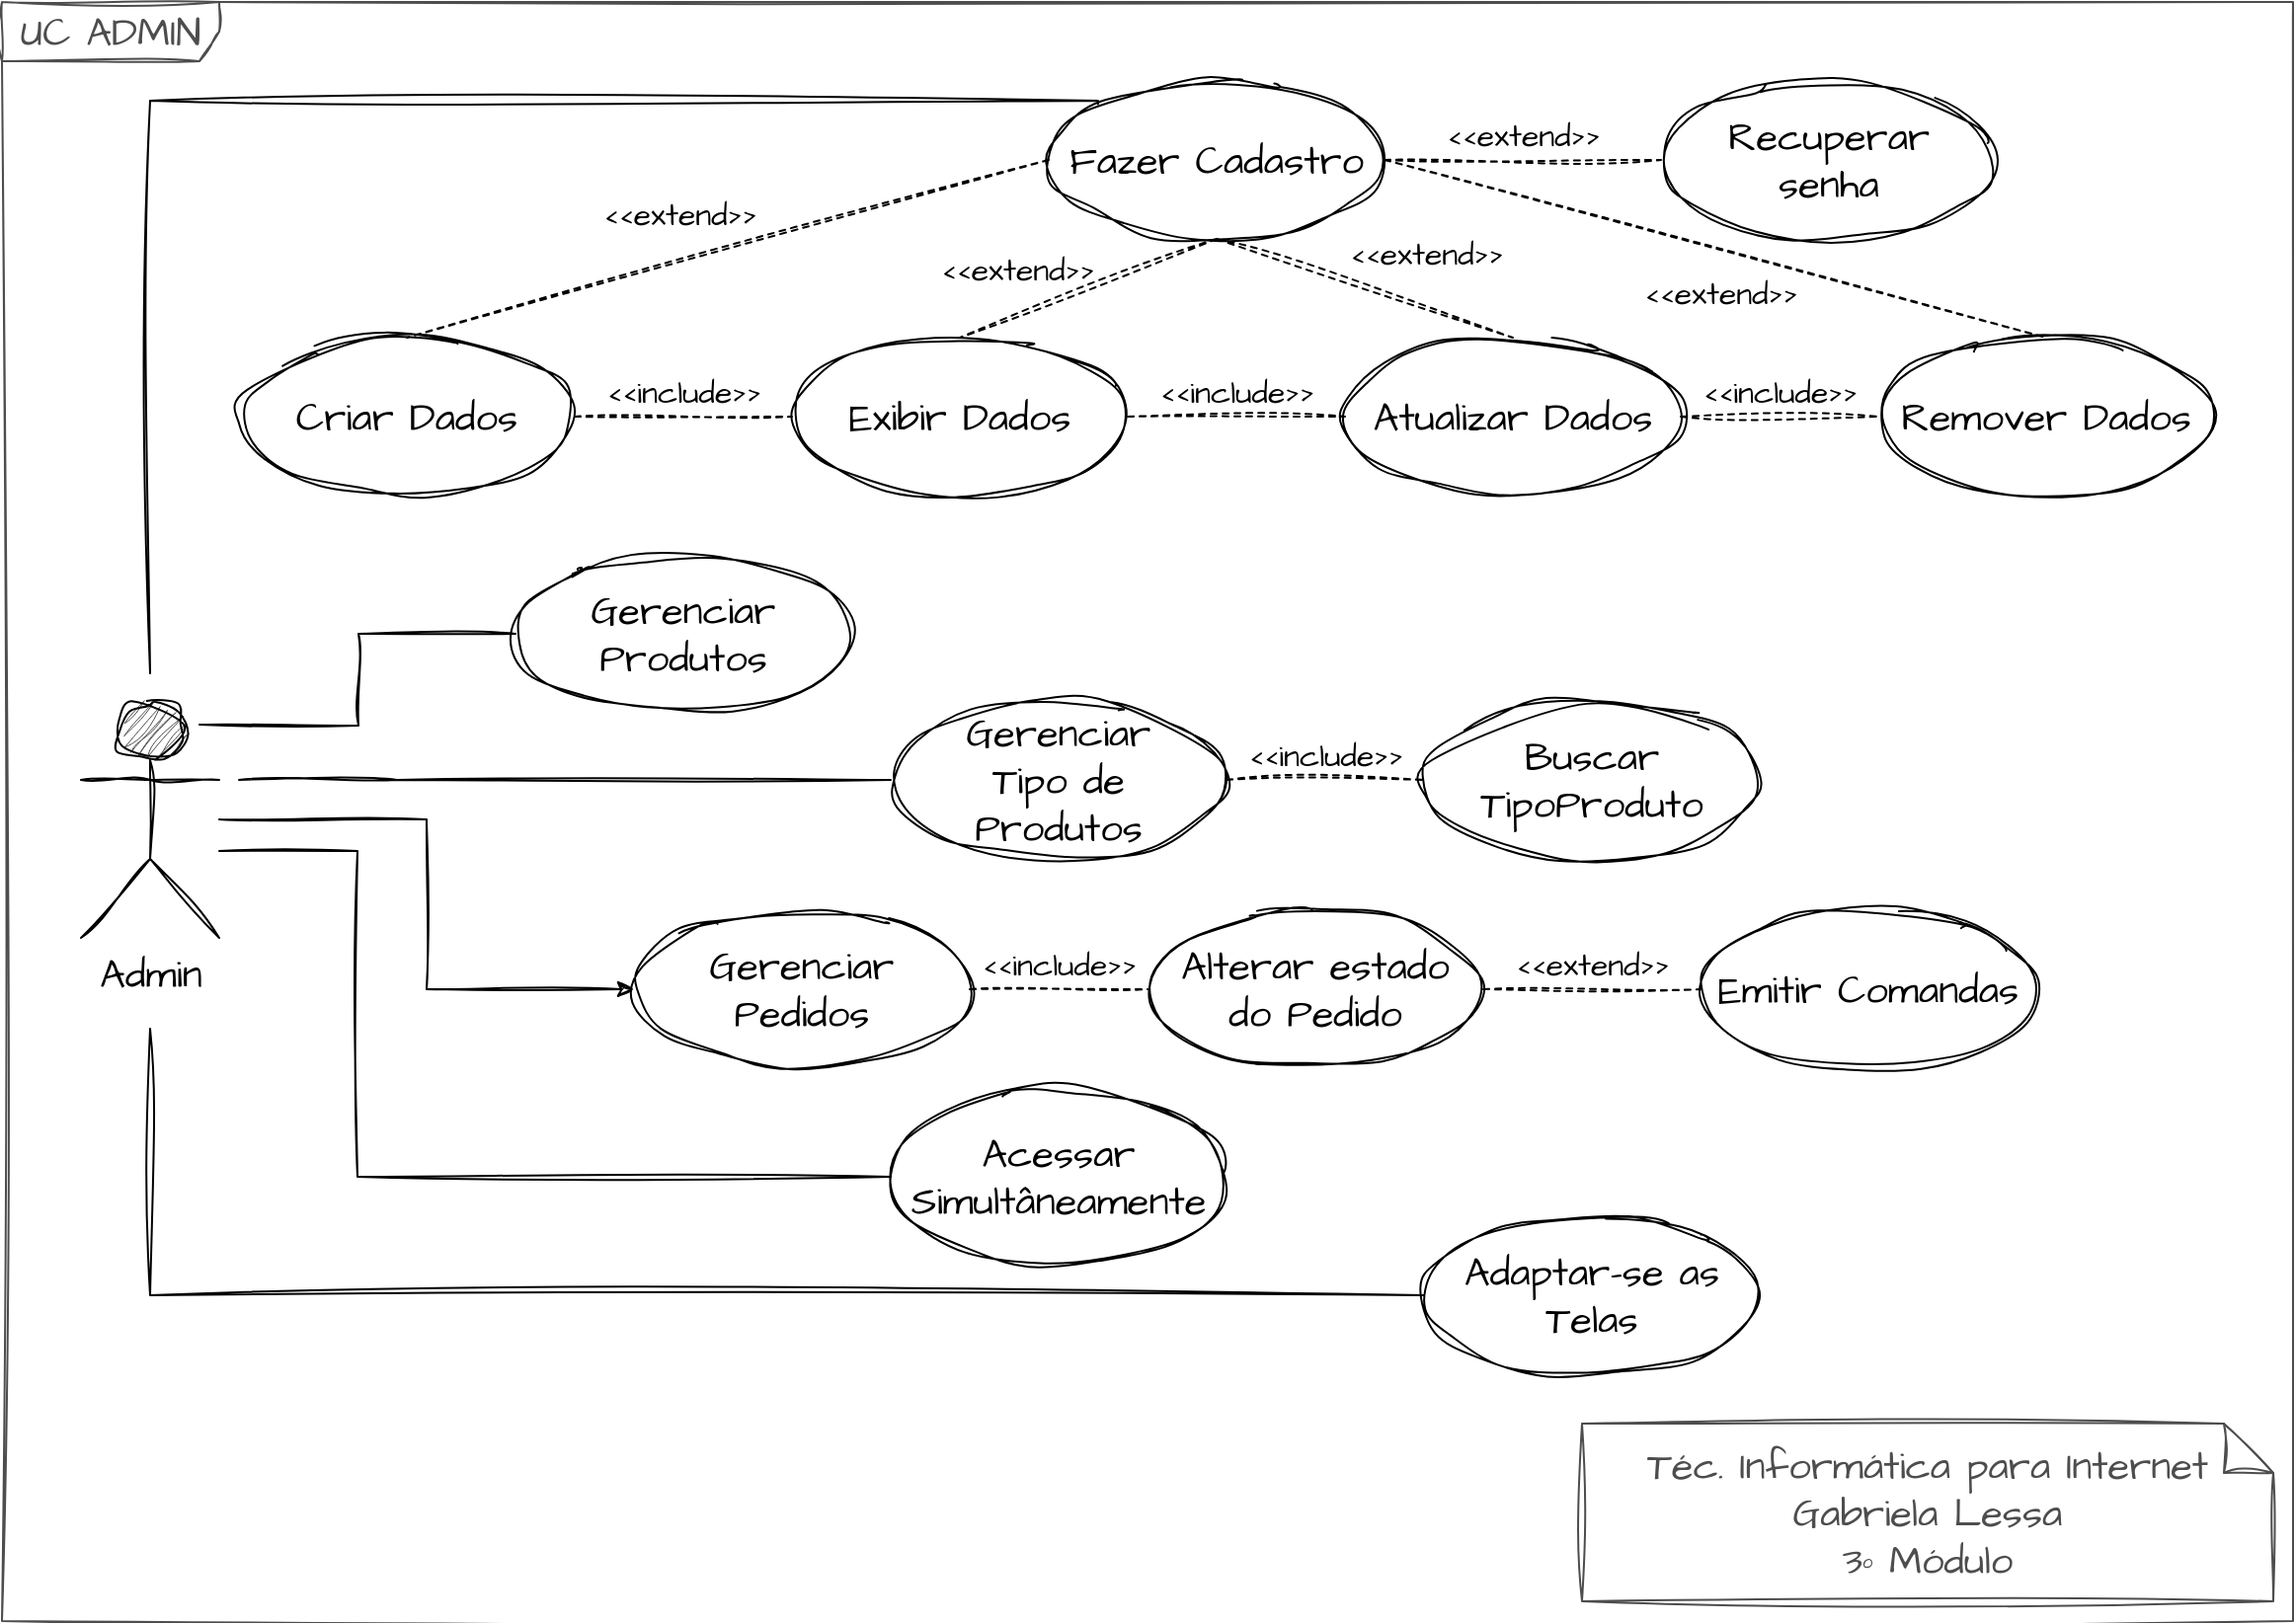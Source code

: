 <mxfile version="21.5.0" type="github">
  <diagram name="Página-1" id="oaLF5jLpRGnT7tSJAdiF">
    <mxGraphModel dx="1434" dy="788" grid="1" gridSize="10" guides="1" tooltips="1" connect="1" arrows="1" fold="1" page="1" pageScale="1" pageWidth="1169" pageHeight="827" math="0" shadow="0">
      <root>
        <mxCell id="0" />
        <mxCell id="1" parent="0" />
        <mxCell id="Gfg9nV2irQwumm-8BDyB-47" value="UC ADMIN" style="shape=umlFrame;whiteSpace=wrap;html=1;pointerEvents=0;hachureGap=4;fontFamily=Architects Daughter;fontSource=https%3A%2F%2Ffonts.googleapis.com%2Fcss%3Ffamily%3DArchitects%2BDaughter;fontSize=20;width=110;height=30;strokeColor=#4D4D4D;fontColor=#4D4D4D;rounded=0;sketch=1;curveFitting=1;jiggle=2;" parent="1" vertex="1">
          <mxGeometry width="1160" height="820" as="geometry" />
        </mxCell>
        <mxCell id="Gfg9nV2irQwumm-8BDyB-28" style="edgeStyle=orthogonalEdgeStyle;hachureGap=4;orthogonalLoop=1;jettySize=auto;html=1;entryX=0;entryY=0.5;entryDx=0;entryDy=0;fontFamily=Architects Daughter;fontSource=https%3A%2F%2Ffonts.googleapis.com%2Fcss%3Ffamily%3DArchitects%2BDaughter;fontSize=16;rounded=0;endArrow=none;endFill=0;sketch=1;curveFitting=1;jiggle=2;" parent="1" target="Gfg9nV2irQwumm-8BDyB-4" edge="1">
          <mxGeometry relative="1" as="geometry">
            <mxPoint x="100" y="366" as="sourcePoint" />
          </mxGeometry>
        </mxCell>
        <mxCell id="Gfg9nV2irQwumm-8BDyB-36" style="edgeStyle=orthogonalEdgeStyle;hachureGap=4;orthogonalLoop=1;jettySize=auto;html=1;entryX=0;entryY=0.5;entryDx=0;entryDy=0;fontFamily=Architects Daughter;fontSource=https%3A%2F%2Ffonts.googleapis.com%2Fcss%3Ffamily%3DArchitects%2BDaughter;fontSize=16;endArrow=none;endFill=0;rounded=0;sketch=1;curveFitting=1;jiggle=2;" parent="1" target="Gfg9nV2irQwumm-8BDyB-5" edge="1">
          <mxGeometry relative="1" as="geometry">
            <mxPoint x="120" y="394" as="sourcePoint" />
            <Array as="points">
              <mxPoint x="200" y="394" />
              <mxPoint x="200" y="394" />
            </Array>
          </mxGeometry>
        </mxCell>
        <mxCell id="Gfg9nV2irQwumm-8BDyB-37" style="edgeStyle=orthogonalEdgeStyle;hachureGap=4;orthogonalLoop=1;jettySize=auto;html=1;entryX=0;entryY=0.5;entryDx=0;entryDy=0;fontFamily=Architects Daughter;fontSource=https%3A%2F%2Ffonts.googleapis.com%2Fcss%3Ffamily%3DArchitects%2BDaughter;fontSize=16;rounded=0;sketch=1;curveFitting=1;jiggle=2;" parent="1" source="L0_0jlxHTg8-q-Jsbypg-2" target="Gfg9nV2irQwumm-8BDyB-12" edge="1">
          <mxGeometry relative="1" as="geometry" />
        </mxCell>
        <mxCell id="Gfg9nV2irQwumm-8BDyB-38" style="edgeStyle=orthogonalEdgeStyle;hachureGap=4;orthogonalLoop=1;jettySize=auto;html=1;entryX=0;entryY=0;entryDx=0;entryDy=0;fontFamily=Architects Daughter;fontSource=https%3A%2F%2Ffonts.googleapis.com%2Fcss%3Ffamily%3DArchitects%2BDaughter;fontSize=16;endArrow=none;endFill=0;rounded=0;sketch=1;curveFitting=1;jiggle=2;" parent="1" target="Gfg9nV2irQwumm-8BDyB-7" edge="1">
          <mxGeometry relative="1" as="geometry">
            <mxPoint x="75" y="340" as="sourcePoint" />
            <Array as="points">
              <mxPoint x="75" y="50" />
              <mxPoint x="555" y="50" />
            </Array>
          </mxGeometry>
        </mxCell>
        <mxCell id="Gfg9nV2irQwumm-8BDyB-45" style="edgeStyle=orthogonalEdgeStyle;hachureGap=4;orthogonalLoop=1;jettySize=auto;html=1;entryX=0;entryY=0.5;entryDx=0;entryDy=0;fontFamily=Architects Daughter;fontSource=https%3A%2F%2Ffonts.googleapis.com%2Fcss%3Ffamily%3DArchitects%2BDaughter;fontSize=16;endArrow=none;endFill=0;rounded=0;sketch=1;curveFitting=1;jiggle=2;" parent="1" source="L0_0jlxHTg8-q-Jsbypg-2" target="Gfg9nV2irQwumm-8BDyB-17" edge="1">
          <mxGeometry relative="1" as="geometry">
            <Array as="points">
              <mxPoint x="180" y="430" />
              <mxPoint x="180" y="595" />
            </Array>
          </mxGeometry>
        </mxCell>
        <mxCell id="Gfg9nV2irQwumm-8BDyB-46" style="edgeStyle=orthogonalEdgeStyle;hachureGap=4;orthogonalLoop=1;jettySize=auto;html=1;entryX=0;entryY=0.5;entryDx=0;entryDy=0;fontFamily=Architects Daughter;fontSource=https%3A%2F%2Ffonts.googleapis.com%2Fcss%3Ffamily%3DArchitects%2BDaughter;fontSize=16;endArrow=none;endFill=0;rounded=0;sketch=1;curveFitting=1;jiggle=2;" parent="1" target="Gfg9nV2irQwumm-8BDyB-18" edge="1">
          <mxGeometry relative="1" as="geometry">
            <mxPoint x="75" y="520" as="sourcePoint" />
            <Array as="points">
              <mxPoint x="75" y="655" />
            </Array>
          </mxGeometry>
        </mxCell>
        <mxCell id="L0_0jlxHTg8-q-Jsbypg-2" value="Admin" style="shape=umlActor;verticalLabelPosition=bottom;verticalAlign=top;html=1;hachureGap=4;fontFamily=Architects Daughter;fontSource=https%3A%2F%2Ffonts.googleapis.com%2Fcss%3Ffamily%3DArchitects%2BDaughter;fontSize=20;rounded=0;fillStyle=hatch;fillColor=#4D4D4D;sketch=1;curveFitting=1;jiggle=2;" parent="1" vertex="1">
          <mxGeometry x="40" y="354" width="70" height="120" as="geometry" />
        </mxCell>
        <mxCell id="Gfg9nV2irQwumm-8BDyB-2" value="&lt;div style=&quot;border-color: var(--border-color);&quot;&gt;Téc. Informática para Internet&lt;/div&gt;&lt;div style=&quot;border-color: var(--border-color);&quot;&gt;&lt;span style=&quot;border-color: var(--border-color); background-color: initial;&quot;&gt;Gabriela Lessa&lt;/span&gt;&lt;/div&gt;&lt;div style=&quot;border-color: var(--border-color);&quot;&gt;&lt;span style=&quot;border-color: var(--border-color); background-color: initial;&quot;&gt;3º Módulo&lt;/span&gt;&lt;/div&gt;" style="shape=note2;boundedLbl=1;whiteSpace=wrap;html=1;size=25;verticalAlign=middle;align=center;hachureGap=4;fontFamily=Architects Daughter;fontSource=https%3A%2F%2Ffonts.googleapis.com%2Fcss%3Ffamily%3DArchitects%2BDaughter;fontSize=20;fillColor=none;rounded=0;fontColor=#4D4D4D;strokeColor=#4D4D4D;sketch=1;curveFitting=1;jiggle=2;" parent="1" vertex="1">
          <mxGeometry x="800" y="720" width="350" height="90" as="geometry" />
        </mxCell>
        <mxCell id="Gfg9nV2irQwumm-8BDyB-4" value="Gerenciar&lt;br&gt;Produtos" style="ellipse;whiteSpace=wrap;html=1;hachureGap=4;fontFamily=Architects Daughter;fontSource=https%3A%2F%2Ffonts.googleapis.com%2Fcss%3Ffamily%3DArchitects%2BDaughter;fontSize=20;fillColor=none;rounded=0;sketch=1;curveFitting=1;jiggle=2;" parent="1" vertex="1">
          <mxGeometry x="260" y="280" width="170" height="80" as="geometry" />
        </mxCell>
        <mxCell id="Gfg9nV2irQwumm-8BDyB-5" value="Gerenciar&lt;br&gt;Tipo de&lt;br&gt;Produtos" style="ellipse;whiteSpace=wrap;html=1;hachureGap=4;fontFamily=Architects Daughter;fontSource=https%3A%2F%2Ffonts.googleapis.com%2Fcss%3Ffamily%3DArchitects%2BDaughter;fontSize=20;fillColor=none;rounded=0;sketch=1;curveFitting=1;jiggle=2;" parent="1" vertex="1">
          <mxGeometry x="450" y="354" width="170" height="80" as="geometry" />
        </mxCell>
        <mxCell id="Gfg9nV2irQwumm-8BDyB-7" value="Fazer Cadastro" style="ellipse;whiteSpace=wrap;html=1;hachureGap=4;fontFamily=Architects Daughter;fontSource=https%3A%2F%2Ffonts.googleapis.com%2Fcss%3Ffamily%3DArchitects%2BDaughter;fontSize=20;fillColor=none;rounded=0;sketch=1;curveFitting=1;jiggle=2;" parent="1" vertex="1">
          <mxGeometry x="530" y="40" width="170" height="80" as="geometry" />
        </mxCell>
        <mxCell id="Gfg9nV2irQwumm-8BDyB-8" value="Criar Dados" style="ellipse;whiteSpace=wrap;html=1;hachureGap=4;fontFamily=Architects Daughter;fontSource=https%3A%2F%2Ffonts.googleapis.com%2Fcss%3Ffamily%3DArchitects%2BDaughter;fontSize=20;fillColor=none;rounded=0;sketch=1;curveFitting=1;jiggle=2;" parent="1" vertex="1">
          <mxGeometry x="120" y="170" width="170" height="80" as="geometry" />
        </mxCell>
        <mxCell id="Gfg9nV2irQwumm-8BDyB-9" value="Exibir Dados" style="ellipse;whiteSpace=wrap;html=1;hachureGap=4;fontFamily=Architects Daughter;fontSource=https%3A%2F%2Ffonts.googleapis.com%2Fcss%3Ffamily%3DArchitects%2BDaughter;fontSize=20;fillColor=none;rounded=0;sketch=1;curveFitting=1;jiggle=2;" parent="1" vertex="1">
          <mxGeometry x="400" y="170" width="170" height="80" as="geometry" />
        </mxCell>
        <mxCell id="Gfg9nV2irQwumm-8BDyB-10" value="Atualizar Dados" style="ellipse;whiteSpace=wrap;html=1;hachureGap=4;fontFamily=Architects Daughter;fontSource=https%3A%2F%2Ffonts.googleapis.com%2Fcss%3Ffamily%3DArchitects%2BDaughter;fontSize=20;fillColor=none;rounded=0;sketch=1;curveFitting=1;jiggle=2;" parent="1" vertex="1">
          <mxGeometry x="680" y="170" width="170" height="80" as="geometry" />
        </mxCell>
        <mxCell id="Gfg9nV2irQwumm-8BDyB-11" value="Remover Dados" style="ellipse;whiteSpace=wrap;html=1;hachureGap=4;fontFamily=Architects Daughter;fontSource=https%3A%2F%2Ffonts.googleapis.com%2Fcss%3Ffamily%3DArchitects%2BDaughter;fontSize=20;fillColor=none;rounded=0;sketch=1;curveFitting=1;jiggle=2;" parent="1" vertex="1">
          <mxGeometry x="950" y="170" width="170" height="80" as="geometry" />
        </mxCell>
        <mxCell id="Gfg9nV2irQwumm-8BDyB-12" value="Gerenciar&lt;br&gt;Pedidos" style="ellipse;whiteSpace=wrap;html=1;hachureGap=4;fontFamily=Architects Daughter;fontSource=https%3A%2F%2Ffonts.googleapis.com%2Fcss%3Ffamily%3DArchitects%2BDaughter;fontSize=20;fillColor=none;rounded=0;sketch=1;curveFitting=1;jiggle=2;" parent="1" vertex="1">
          <mxGeometry x="320" y="460" width="170" height="80" as="geometry" />
        </mxCell>
        <mxCell id="Gfg9nV2irQwumm-8BDyB-13" value="Recuperar &lt;br&gt;senha" style="ellipse;whiteSpace=wrap;html=1;hachureGap=4;fontFamily=Architects Daughter;fontSource=https%3A%2F%2Ffonts.googleapis.com%2Fcss%3Ffamily%3DArchitects%2BDaughter;fontSize=20;fillColor=none;rounded=0;sketch=1;curveFitting=1;jiggle=2;" parent="1" vertex="1">
          <mxGeometry x="840" y="40" width="170" height="80" as="geometry" />
        </mxCell>
        <mxCell id="Gfg9nV2irQwumm-8BDyB-14" value="Emitir Comandas" style="ellipse;whiteSpace=wrap;html=1;hachureGap=4;fontFamily=Architects Daughter;fontSource=https%3A%2F%2Ffonts.googleapis.com%2Fcss%3Ffamily%3DArchitects%2BDaughter;fontSize=20;fillColor=none;rounded=0;sketch=1;curveFitting=1;jiggle=2;" parent="1" vertex="1">
          <mxGeometry x="860" y="460" width="170" height="80" as="geometry" />
        </mxCell>
        <mxCell id="Gfg9nV2irQwumm-8BDyB-15" value="Alterar estado&lt;br&gt;do Pedido" style="ellipse;whiteSpace=wrap;html=1;hachureGap=4;fontFamily=Architects Daughter;fontSource=https%3A%2F%2Ffonts.googleapis.com%2Fcss%3Ffamily%3DArchitects%2BDaughter;fontSize=20;fillColor=none;rounded=0;sketch=1;curveFitting=1;jiggle=2;" parent="1" vertex="1">
          <mxGeometry x="580" y="460" width="170" height="80" as="geometry" />
        </mxCell>
        <mxCell id="Gfg9nV2irQwumm-8BDyB-16" value="Buscar TipoProduto" style="ellipse;whiteSpace=wrap;html=1;hachureGap=4;fontFamily=Architects Daughter;fontSource=https%3A%2F%2Ffonts.googleapis.com%2Fcss%3Ffamily%3DArchitects%2BDaughter;fontSize=20;fillColor=none;rounded=0;sketch=1;curveFitting=1;jiggle=2;" parent="1" vertex="1">
          <mxGeometry x="720" y="354" width="170" height="80" as="geometry" />
        </mxCell>
        <mxCell id="Gfg9nV2irQwumm-8BDyB-17" value="Acessar Simultâneamente" style="ellipse;whiteSpace=wrap;html=1;hachureGap=4;fontFamily=Architects Daughter;fontSource=https%3A%2F%2Ffonts.googleapis.com%2Fcss%3Ffamily%3DArchitects%2BDaughter;fontSize=20;fillColor=none;rounded=0;sketch=1;curveFitting=1;jiggle=2;" parent="1" vertex="1">
          <mxGeometry x="450" y="550" width="170" height="90" as="geometry" />
        </mxCell>
        <mxCell id="Gfg9nV2irQwumm-8BDyB-18" value="Adaptar-se as Telas" style="ellipse;whiteSpace=wrap;html=1;hachureGap=4;fontFamily=Architects Daughter;fontSource=https%3A%2F%2Ffonts.googleapis.com%2Fcss%3Ffamily%3DArchitects%2BDaughter;fontSize=20;fillColor=none;rounded=0;sketch=1;curveFitting=1;jiggle=2;" parent="1" vertex="1">
          <mxGeometry x="720" y="615" width="170" height="80" as="geometry" />
        </mxCell>
        <mxCell id="Gfg9nV2irQwumm-8BDyB-19" value="&amp;lt;&amp;lt;include&amp;gt;&amp;gt;" style="html=1;verticalAlign=bottom;labelBackgroundColor=none;endArrow=none;endFill=0;dashed=1;hachureGap=4;fontFamily=Architects Daughter;fontSource=https%3A%2F%2Ffonts.googleapis.com%2Fcss%3Ffamily%3DArchitects%2BDaughter;fontSize=16;rounded=0;exitX=1;exitY=0.5;exitDx=0;exitDy=0;entryX=0;entryY=0.5;entryDx=0;entryDy=0;sketch=1;curveFitting=1;jiggle=2;" parent="1" source="Gfg9nV2irQwumm-8BDyB-8" target="Gfg9nV2irQwumm-8BDyB-9" edge="1">
          <mxGeometry width="160" relative="1" as="geometry">
            <mxPoint x="405" y="280" as="sourcePoint" />
            <mxPoint x="565" y="280" as="targetPoint" />
          </mxGeometry>
        </mxCell>
        <mxCell id="Gfg9nV2irQwumm-8BDyB-20" value="&amp;lt;&amp;lt;include&amp;gt;&amp;gt;" style="html=1;verticalAlign=bottom;labelBackgroundColor=none;endArrow=none;endFill=0;dashed=1;hachureGap=4;fontFamily=Architects Daughter;fontSource=https%3A%2F%2Ffonts.googleapis.com%2Fcss%3Ffamily%3DArchitects%2BDaughter;fontSize=16;rounded=0;exitX=1;exitY=0.5;exitDx=0;exitDy=0;entryX=0;entryY=0.5;entryDx=0;entryDy=0;sketch=1;curveFitting=1;jiggle=2;" parent="1" source="Gfg9nV2irQwumm-8BDyB-9" target="Gfg9nV2irQwumm-8BDyB-10" edge="1">
          <mxGeometry x="-0.006" width="160" relative="1" as="geometry">
            <mxPoint x="595" y="290" as="sourcePoint" />
            <mxPoint x="755" y="290" as="targetPoint" />
            <mxPoint as="offset" />
          </mxGeometry>
        </mxCell>
        <mxCell id="Gfg9nV2irQwumm-8BDyB-21" value="&amp;lt;&amp;lt;include&amp;gt;&amp;gt;" style="html=1;verticalAlign=bottom;labelBackgroundColor=none;endArrow=none;endFill=0;dashed=1;hachureGap=4;fontFamily=Architects Daughter;fontSource=https%3A%2F%2Ffonts.googleapis.com%2Fcss%3Ffamily%3DArchitects%2BDaughter;fontSize=16;rounded=0;exitX=1;exitY=0.5;exitDx=0;exitDy=0;entryX=0;entryY=0.5;entryDx=0;entryDy=0;sketch=1;curveFitting=1;jiggle=2;" parent="1" source="Gfg9nV2irQwumm-8BDyB-10" target="Gfg9nV2irQwumm-8BDyB-11" edge="1">
          <mxGeometry width="160" relative="1" as="geometry">
            <mxPoint x="840" y="280" as="sourcePoint" />
            <mxPoint x="1000" y="280" as="targetPoint" />
          </mxGeometry>
        </mxCell>
        <mxCell id="Gfg9nV2irQwumm-8BDyB-22" value="&amp;lt;&amp;lt;extend&amp;gt;&amp;gt;" style="html=1;verticalAlign=bottom;labelBackgroundColor=none;endArrow=none;endFill=0;dashed=1;hachureGap=4;fontFamily=Architects Daughter;fontSource=https%3A%2F%2Ffonts.googleapis.com%2Fcss%3Ffamily%3DArchitects%2BDaughter;fontSize=16;rounded=0;exitX=1;exitY=0.5;exitDx=0;exitDy=0;entryX=0;entryY=0.5;entryDx=0;entryDy=0;sketch=1;curveFitting=1;jiggle=2;" parent="1" source="Gfg9nV2irQwumm-8BDyB-7" target="Gfg9nV2irQwumm-8BDyB-13" edge="1">
          <mxGeometry width="160" relative="1" as="geometry">
            <mxPoint x="660" y="130" as="sourcePoint" />
            <mxPoint x="820" y="130" as="targetPoint" />
          </mxGeometry>
        </mxCell>
        <mxCell id="Gfg9nV2irQwumm-8BDyB-23" value="&amp;lt;&amp;lt;extend&amp;gt;&amp;gt;" style="html=1;verticalAlign=bottom;labelBackgroundColor=none;endArrow=none;endFill=0;dashed=1;hachureGap=4;fontFamily=Architects Daughter;fontSource=https%3A%2F%2Ffonts.googleapis.com%2Fcss%3Ffamily%3DArchitects%2BDaughter;fontSize=16;rounded=0;exitX=1;exitY=0.5;exitDx=0;exitDy=0;entryX=0.5;entryY=0;entryDx=0;entryDy=0;sketch=1;curveFitting=1;jiggle=2;" parent="1" source="Gfg9nV2irQwumm-8BDyB-7" target="Gfg9nV2irQwumm-8BDyB-11" edge="1">
          <mxGeometry x="0.066" y="-33" width="160" relative="1" as="geometry">
            <mxPoint x="680" y="90" as="sourcePoint" />
            <mxPoint x="790" y="90" as="targetPoint" />
            <mxPoint as="offset" />
          </mxGeometry>
        </mxCell>
        <mxCell id="Gfg9nV2irQwumm-8BDyB-24" value="&amp;lt;&amp;lt;extend&amp;gt;&amp;gt;" style="html=1;verticalAlign=bottom;labelBackgroundColor=none;endArrow=none;endFill=0;dashed=1;hachureGap=4;fontFamily=Architects Daughter;fontSource=https%3A%2F%2Ffonts.googleapis.com%2Fcss%3Ffamily%3DArchitects%2BDaughter;fontSize=16;rounded=0;entryX=0.5;entryY=0;entryDx=0;entryDy=0;exitX=0.5;exitY=1;exitDx=0;exitDy=0;sketch=1;curveFitting=1;jiggle=2;" parent="1" source="Gfg9nV2irQwumm-8BDyB-7" target="Gfg9nV2irQwumm-8BDyB-10" edge="1">
          <mxGeometry x="0.34" y="14" width="160" relative="1" as="geometry">
            <mxPoint x="600" y="150" as="sourcePoint" />
            <mxPoint x="800" y="100" as="targetPoint" />
            <mxPoint x="1" as="offset" />
          </mxGeometry>
        </mxCell>
        <mxCell id="Gfg9nV2irQwumm-8BDyB-25" value="&amp;lt;&amp;lt;extend&amp;gt;&amp;gt;" style="html=1;verticalAlign=bottom;labelBackgroundColor=none;endArrow=none;endFill=0;dashed=1;hachureGap=4;fontFamily=Architects Daughter;fontSource=https%3A%2F%2Ffonts.googleapis.com%2Fcss%3Ffamily%3DArchitects%2BDaughter;fontSize=16;rounded=0;entryX=0.5;entryY=0;entryDx=0;entryDy=0;exitX=0.5;exitY=1;exitDx=0;exitDy=0;sketch=1;curveFitting=1;jiggle=2;" parent="1" source="Gfg9nV2irQwumm-8BDyB-7" target="Gfg9nV2irQwumm-8BDyB-9" edge="1">
          <mxGeometry x="0.499" y="-10" width="160" relative="1" as="geometry">
            <mxPoint x="585" y="120" as="sourcePoint" />
            <mxPoint x="810" y="110" as="targetPoint" />
            <mxPoint as="offset" />
          </mxGeometry>
        </mxCell>
        <mxCell id="Gfg9nV2irQwumm-8BDyB-26" value="&amp;lt;&amp;lt;extend&amp;gt;&amp;gt;" style="html=1;verticalAlign=bottom;labelBackgroundColor=none;endArrow=none;endFill=0;dashed=1;hachureGap=4;fontFamily=Architects Daughter;fontSource=https%3A%2F%2Ffonts.googleapis.com%2Fcss%3Ffamily%3DArchitects%2BDaughter;fontSize=16;rounded=0;exitX=0;exitY=0.5;exitDx=0;exitDy=0;entryX=0.5;entryY=0;entryDx=0;entryDy=0;sketch=1;curveFitting=1;jiggle=2;" parent="1" source="Gfg9nV2irQwumm-8BDyB-7" target="Gfg9nV2irQwumm-8BDyB-8" edge="1">
          <mxGeometry x="0.13" y="-11" width="160" relative="1" as="geometry">
            <mxPoint x="710" y="120" as="sourcePoint" />
            <mxPoint x="820" y="120" as="targetPoint" />
            <mxPoint as="offset" />
          </mxGeometry>
        </mxCell>
        <mxCell id="Gfg9nV2irQwumm-8BDyB-32" value="&amp;lt;&amp;lt;include&amp;gt;&amp;gt;" style="html=1;verticalAlign=bottom;labelBackgroundColor=none;endArrow=none;endFill=0;dashed=1;hachureGap=4;fontFamily=Architects Daughter;fontSource=https%3A%2F%2Ffonts.googleapis.com%2Fcss%3Ffamily%3DArchitects%2BDaughter;fontSize=16;rounded=0;exitX=1;exitY=0.5;exitDx=0;exitDy=0;entryX=0;entryY=0.5;entryDx=0;entryDy=0;sketch=1;curveFitting=1;jiggle=2;" parent="1" source="Gfg9nV2irQwumm-8BDyB-5" target="Gfg9nV2irQwumm-8BDyB-16" edge="1">
          <mxGeometry width="160" relative="1" as="geometry">
            <mxPoint x="630" y="490" as="sourcePoint" />
            <mxPoint x="790" y="490" as="targetPoint" />
          </mxGeometry>
        </mxCell>
        <mxCell id="Gfg9nV2irQwumm-8BDyB-34" value="&amp;lt;&amp;lt;extend&amp;gt;&amp;gt;" style="html=1;verticalAlign=bottom;labelBackgroundColor=none;endArrow=none;endFill=0;dashed=1;hachureGap=4;fontFamily=Architects Daughter;fontSource=https%3A%2F%2Ffonts.googleapis.com%2Fcss%3Ffamily%3DArchitects%2BDaughter;fontSize=16;rounded=0;exitX=1;exitY=0.5;exitDx=0;exitDy=0;entryX=0;entryY=0.5;entryDx=0;entryDy=0;sketch=1;curveFitting=1;jiggle=2;" parent="1" source="Gfg9nV2irQwumm-8BDyB-15" target="Gfg9nV2irQwumm-8BDyB-14" edge="1">
          <mxGeometry width="160" relative="1" as="geometry">
            <mxPoint x="690" y="580" as="sourcePoint" />
            <mxPoint x="850" y="580" as="targetPoint" />
          </mxGeometry>
        </mxCell>
        <mxCell id="Gfg9nV2irQwumm-8BDyB-35" value="&amp;lt;&amp;lt;include&amp;gt;&amp;gt;" style="html=1;verticalAlign=bottom;labelBackgroundColor=none;endArrow=none;endFill=0;dashed=1;hachureGap=4;fontFamily=Architects Daughter;fontSource=https%3A%2F%2Ffonts.googleapis.com%2Fcss%3Ffamily%3DArchitects%2BDaughter;fontSize=16;rounded=0;exitX=1;exitY=0.5;exitDx=0;exitDy=0;entryX=0;entryY=0.5;entryDx=0;entryDy=0;sketch=1;curveFitting=1;jiggle=2;" parent="1" source="Gfg9nV2irQwumm-8BDyB-12" target="Gfg9nV2irQwumm-8BDyB-15" edge="1">
          <mxGeometry width="160" relative="1" as="geometry">
            <mxPoint x="380" y="560" as="sourcePoint" />
            <mxPoint x="540" y="560" as="targetPoint" />
          </mxGeometry>
        </mxCell>
      </root>
    </mxGraphModel>
  </diagram>
</mxfile>
